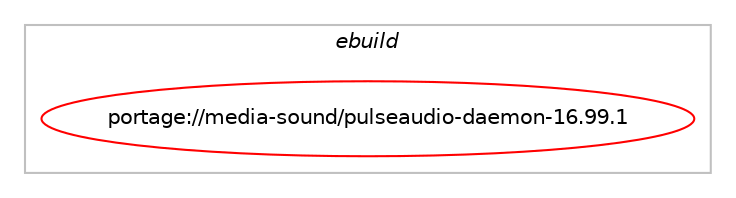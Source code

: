 digraph prolog {

# *************
# Graph options
# *************

newrank=true;
concentrate=true;
compound=true;
graph [rankdir=LR,fontname=Helvetica,fontsize=10,ranksep=1.5];#, ranksep=2.5, nodesep=0.2];
edge  [arrowhead=vee];
node  [fontname=Helvetica,fontsize=10];

# **********
# The ebuild
# **********

subgraph cluster_leftcol {
color=gray;
label=<<i>ebuild</i>>;
id [label="portage://media-sound/pulseaudio-daemon-16.99.1", color=red, width=4, href="../media-sound/pulseaudio-daemon-16.99.1.svg"];
}

# ****************
# The dependencies
# ****************

subgraph cluster_midcol {
color=gray;
label=<<i>dependencies</i>>;
subgraph cluster_compile {
fillcolor="#eeeeee";
style=filled;
label=<<i>compile</i>>;
# *** BEGIN UNKNOWN DEPENDENCY TYPE (TODO) ***
# id -> equal(use_conditional_group(positive,X,portage://media-sound/pulseaudio-daemon-16.99.1,[package_dependency(portage://media-sound/pulseaudio-daemon-16.99.1,install,no,x11-base,xorg-proto,none,[,,],[],[])]))
# *** END UNKNOWN DEPENDENCY TYPE (TODO) ***

# *** BEGIN UNKNOWN DEPENDENCY TYPE (TODO) ***
# id -> equal(use_conditional_group(positive,X,portage://media-sound/pulseaudio-daemon-16.99.1,[package_dependency(portage://media-sound/pulseaudio-daemon-16.99.1,install,no,x11-libs,libxcb,greaterequal,[1.6,,,1.6],[],[]),package_dependency(portage://media-sound/pulseaudio-daemon-16.99.1,install,no,x11-libs,libICE,none,[,,],[],[]),package_dependency(portage://media-sound/pulseaudio-daemon-16.99.1,install,no,x11-libs,libSM,none,[,,],[],[]),package_dependency(portage://media-sound/pulseaudio-daemon-16.99.1,install,no,x11-libs,libX11,greaterequal,[1.4.0,,,1.4.0],[],[]),package_dependency(portage://media-sound/pulseaudio-daemon-16.99.1,install,no,x11-libs,libXtst,greaterequal,[1.0.99.2,,,1.0.99.2],[],[])]))
# *** END UNKNOWN DEPENDENCY TYPE (TODO) ***

# *** BEGIN UNKNOWN DEPENDENCY TYPE (TODO) ***
# id -> equal(use_conditional_group(positive,alsa,portage://media-sound/pulseaudio-daemon-16.99.1,[package_dependency(portage://media-sound/pulseaudio-daemon-16.99.1,install,no,media-libs,alsa-lib,greaterequal,[1.0.24,,,1.0.24],[],[])]))
# *** END UNKNOWN DEPENDENCY TYPE (TODO) ***

# *** BEGIN UNKNOWN DEPENDENCY TYPE (TODO) ***
# id -> equal(use_conditional_group(positive,aptx,portage://media-sound/pulseaudio-daemon-16.99.1,[package_dependency(portage://media-sound/pulseaudio-daemon-16.99.1,install,no,media-libs,gst-plugins-base,none,[,,],[],[]),package_dependency(portage://media-sound/pulseaudio-daemon-16.99.1,install,no,media-libs,gstreamer,greaterequal,[1.14,,,1.14],[],[])]))
# *** END UNKNOWN DEPENDENCY TYPE (TODO) ***

# *** BEGIN UNKNOWN DEPENDENCY TYPE (TODO) ***
# id -> equal(use_conditional_group(positive,asyncns,portage://media-sound/pulseaudio-daemon-16.99.1,[package_dependency(portage://media-sound/pulseaudio-daemon-16.99.1,install,no,net-libs,libasyncns,greaterequal,[0.1,,,0.1],[],[])]))
# *** END UNKNOWN DEPENDENCY TYPE (TODO) ***

# *** BEGIN UNKNOWN DEPENDENCY TYPE (TODO) ***
# id -> equal(use_conditional_group(positive,bluetooth,portage://media-sound/pulseaudio-daemon-16.99.1,[package_dependency(portage://media-sound/pulseaudio-daemon-16.99.1,install,no,net-wireless,bluez,greaterequal,[5,,,5],[],[]),package_dependency(portage://media-sound/pulseaudio-daemon-16.99.1,install,no,media-libs,sbc,none,[,,],[],[])]))
# *** END UNKNOWN DEPENDENCY TYPE (TODO) ***

# *** BEGIN UNKNOWN DEPENDENCY TYPE (TODO) ***
# id -> equal(use_conditional_group(positive,dbus,portage://media-sound/pulseaudio-daemon-16.99.1,[package_dependency(portage://media-sound/pulseaudio-daemon-16.99.1,install,no,sys-apps,dbus,greaterequal,[1.4.12,,,1.4.12],[],[])]))
# *** END UNKNOWN DEPENDENCY TYPE (TODO) ***

# *** BEGIN UNKNOWN DEPENDENCY TYPE (TODO) ***
# id -> equal(use_conditional_group(positive,elibc_mingw,portage://media-sound/pulseaudio-daemon-16.99.1,[package_dependency(portage://media-sound/pulseaudio-daemon-16.99.1,install,no,dev-libs,libpcre,none,[,,],[slot(3)],[])]))
# *** END UNKNOWN DEPENDENCY TYPE (TODO) ***

# *** BEGIN UNKNOWN DEPENDENCY TYPE (TODO) ***
# id -> equal(use_conditional_group(positive,elogind,portage://media-sound/pulseaudio-daemon-16.99.1,[package_dependency(portage://media-sound/pulseaudio-daemon-16.99.1,install,no,sys-auth,elogind,none,[,,],[],[])]))
# *** END UNKNOWN DEPENDENCY TYPE (TODO) ***

# *** BEGIN UNKNOWN DEPENDENCY TYPE (TODO) ***
# id -> equal(use_conditional_group(positive,equalizer,portage://media-sound/pulseaudio-daemon-16.99.1,[package_dependency(portage://media-sound/pulseaudio-daemon-16.99.1,install,no,sci-libs,fftw,none,[,,],[slot(3.0),equal],[])]))
# *** END UNKNOWN DEPENDENCY TYPE (TODO) ***

# *** BEGIN UNKNOWN DEPENDENCY TYPE (TODO) ***
# id -> equal(use_conditional_group(positive,fftw,portage://media-sound/pulseaudio-daemon-16.99.1,[package_dependency(portage://media-sound/pulseaudio-daemon-16.99.1,install,no,sci-libs,fftw,none,[,,],[slot(3.0),equal],[])]))
# *** END UNKNOWN DEPENDENCY TYPE (TODO) ***

# *** BEGIN UNKNOWN DEPENDENCY TYPE (TODO) ***
# id -> equal(use_conditional_group(positive,gdbm,portage://media-sound/pulseaudio-daemon-16.99.1,[package_dependency(portage://media-sound/pulseaudio-daemon-16.99.1,install,no,sys-libs,gdbm,none,[,,],any_same_slot,[])]))
# *** END UNKNOWN DEPENDENCY TYPE (TODO) ***

# *** BEGIN UNKNOWN DEPENDENCY TYPE (TODO) ***
# id -> equal(use_conditional_group(positive,glib,portage://media-sound/pulseaudio-daemon-16.99.1,[package_dependency(portage://media-sound/pulseaudio-daemon-16.99.1,install,no,dev-libs,glib,greaterequal,[2.28.0,,,2.28.0],[slot(2)],[])]))
# *** END UNKNOWN DEPENDENCY TYPE (TODO) ***

# *** BEGIN UNKNOWN DEPENDENCY TYPE (TODO) ***
# id -> equal(use_conditional_group(positive,gstreamer,portage://media-sound/pulseaudio-daemon-16.99.1,[package_dependency(portage://media-sound/pulseaudio-daemon-16.99.1,install,no,media-libs,gst-plugins-base,none,[,,],[],[]),package_dependency(portage://media-sound/pulseaudio-daemon-16.99.1,install,no,media-libs,gstreamer,greaterequal,[1.14,,,1.14],[],[]),package_dependency(portage://media-sound/pulseaudio-daemon-16.99.1,install,no,dev-libs,glib,greaterequal,[2.26.0,,,2.26.0],[slot(2)],[])]))
# *** END UNKNOWN DEPENDENCY TYPE (TODO) ***

# *** BEGIN UNKNOWN DEPENDENCY TYPE (TODO) ***
# id -> equal(use_conditional_group(positive,jack,portage://media-sound/pulseaudio-daemon-16.99.1,[package_dependency(portage://media-sound/pulseaudio-daemon-16.99.1,install,no,virtual,jack,none,[,,],[],[])]))
# *** END UNKNOWN DEPENDENCY TYPE (TODO) ***

# *** BEGIN UNKNOWN DEPENDENCY TYPE (TODO) ***
# id -> equal(use_conditional_group(positive,ldac,portage://media-sound/pulseaudio-daemon-16.99.1,[package_dependency(portage://media-sound/pulseaudio-daemon-16.99.1,install,no,media-libs,gst-plugins-base,none,[,,],[],[]),package_dependency(portage://media-sound/pulseaudio-daemon-16.99.1,install,no,media-libs,gstreamer,greaterequal,[1.14,,,1.14],[],[])]))
# *** END UNKNOWN DEPENDENCY TYPE (TODO) ***

# *** BEGIN UNKNOWN DEPENDENCY TYPE (TODO) ***
# id -> equal(use_conditional_group(positive,lirc,portage://media-sound/pulseaudio-daemon-16.99.1,[package_dependency(portage://media-sound/pulseaudio-daemon-16.99.1,install,no,app-misc,lirc,none,[,,],[],[])]))
# *** END UNKNOWN DEPENDENCY TYPE (TODO) ***

# *** BEGIN UNKNOWN DEPENDENCY TYPE (TODO) ***
# id -> equal(use_conditional_group(positive,ofono-headset,portage://media-sound/pulseaudio-daemon-16.99.1,[package_dependency(portage://media-sound/pulseaudio-daemon-16.99.1,install,no,net-misc,ofono,greaterequal,[1.13,,,1.13],[],[])]))
# *** END UNKNOWN DEPENDENCY TYPE (TODO) ***

# *** BEGIN UNKNOWN DEPENDENCY TYPE (TODO) ***
# id -> equal(use_conditional_group(positive,orc,portage://media-sound/pulseaudio-daemon-16.99.1,[package_dependency(portage://media-sound/pulseaudio-daemon-16.99.1,install,no,dev-lang,orc,greaterequal,[0.4.15,,,0.4.15],[],[])]))
# *** END UNKNOWN DEPENDENCY TYPE (TODO) ***

# *** BEGIN UNKNOWN DEPENDENCY TYPE (TODO) ***
# id -> equal(use_conditional_group(positive,selinux,portage://media-sound/pulseaudio-daemon-16.99.1,[package_dependency(portage://media-sound/pulseaudio-daemon-16.99.1,install,no,sec-policy,selinux-pulseaudio,none,[,,],[],[])]))
# *** END UNKNOWN DEPENDENCY TYPE (TODO) ***

# *** BEGIN UNKNOWN DEPENDENCY TYPE (TODO) ***
# id -> equal(use_conditional_group(positive,sox,portage://media-sound/pulseaudio-daemon-16.99.1,[package_dependency(portage://media-sound/pulseaudio-daemon-16.99.1,install,no,media-libs,soxr,greaterequal,[0.1.1,,,0.1.1],[],[])]))
# *** END UNKNOWN DEPENDENCY TYPE (TODO) ***

# *** BEGIN UNKNOWN DEPENDENCY TYPE (TODO) ***
# id -> equal(use_conditional_group(positive,ssl,portage://media-sound/pulseaudio-daemon-16.99.1,[package_dependency(portage://media-sound/pulseaudio-daemon-16.99.1,install,no,dev-libs,openssl,none,[,,],any_same_slot,[])]))
# *** END UNKNOWN DEPENDENCY TYPE (TODO) ***

# *** BEGIN UNKNOWN DEPENDENCY TYPE (TODO) ***
# id -> equal(use_conditional_group(positive,systemd,portage://media-sound/pulseaudio-daemon-16.99.1,[package_dependency(portage://media-sound/pulseaudio-daemon-16.99.1,install,no,sys-apps,systemd,none,[,,],any_same_slot,[])]))
# *** END UNKNOWN DEPENDENCY TYPE (TODO) ***

# *** BEGIN UNKNOWN DEPENDENCY TYPE (TODO) ***
# id -> equal(use_conditional_group(positive,tcpd,portage://media-sound/pulseaudio-daemon-16.99.1,[package_dependency(portage://media-sound/pulseaudio-daemon-16.99.1,install,no,sys-apps,tcp-wrappers,none,[,,],[],[])]))
# *** END UNKNOWN DEPENDENCY TYPE (TODO) ***

# *** BEGIN UNKNOWN DEPENDENCY TYPE (TODO) ***
# id -> equal(use_conditional_group(positive,test,portage://media-sound/pulseaudio-daemon-16.99.1,[package_dependency(portage://media-sound/pulseaudio-daemon-16.99.1,install,no,dev-libs,check,greaterequal,[0.9.10,,,0.9.10],[],[])]))
# *** END UNKNOWN DEPENDENCY TYPE (TODO) ***

# *** BEGIN UNKNOWN DEPENDENCY TYPE (TODO) ***
# id -> equal(use_conditional_group(positive,udev,portage://media-sound/pulseaudio-daemon-16.99.1,[package_dependency(portage://media-sound/pulseaudio-daemon-16.99.1,install,no,virtual,udev,greaterequal,[143,,,143],[],[use(enable(hwdb),positive)])]))
# *** END UNKNOWN DEPENDENCY TYPE (TODO) ***

# *** BEGIN UNKNOWN DEPENDENCY TYPE (TODO) ***
# id -> equal(use_conditional_group(positive,valgrind,portage://media-sound/pulseaudio-daemon-16.99.1,[package_dependency(portage://media-sound/pulseaudio-daemon-16.99.1,install,no,dev-debug,valgrind,none,[,,],[],[])]))
# *** END UNKNOWN DEPENDENCY TYPE (TODO) ***

# *** BEGIN UNKNOWN DEPENDENCY TYPE (TODO) ***
# id -> equal(use_conditional_group(positive,webrtc-aec,portage://media-sound/pulseaudio-daemon-16.99.1,[package_dependency(portage://media-sound/pulseaudio-daemon-16.99.1,install,no,media-libs,webrtc-audio-processing,greaterequal,[1.3,,,1.3],[slot(1)],[])]))
# *** END UNKNOWN DEPENDENCY TYPE (TODO) ***

# *** BEGIN UNKNOWN DEPENDENCY TYPE (TODO) ***
# id -> equal(use_conditional_group(positive,zeroconf,portage://media-sound/pulseaudio-daemon-16.99.1,[package_dependency(portage://media-sound/pulseaudio-daemon-16.99.1,install,no,net-dns,avahi,greaterequal,[0.6.12,,,0.6.12],[],[use(enable(dbus),none)])]))
# *** END UNKNOWN DEPENDENCY TYPE (TODO) ***

# *** BEGIN UNKNOWN DEPENDENCY TYPE (TODO) ***
# id -> equal(package_dependency(portage://media-sound/pulseaudio-daemon-16.99.1,install,no,dev-libs,libatomic_ops,none,[,,],[],[]))
# *** END UNKNOWN DEPENDENCY TYPE (TODO) ***

# *** BEGIN UNKNOWN DEPENDENCY TYPE (TODO) ***
# id -> equal(package_dependency(portage://media-sound/pulseaudio-daemon-16.99.1,install,no,dev-libs,libltdl,none,[,,],[],[]))
# *** END UNKNOWN DEPENDENCY TYPE (TODO) ***

# *** BEGIN UNKNOWN DEPENDENCY TYPE (TODO) ***
# id -> equal(package_dependency(portage://media-sound/pulseaudio-daemon-16.99.1,install,no,media-libs,libpulse,greaterequal,[16.99.1,,,16.99.1],[],[]))
# *** END UNKNOWN DEPENDENCY TYPE (TODO) ***

# *** BEGIN UNKNOWN DEPENDENCY TYPE (TODO) ***
# id -> equal(package_dependency(portage://media-sound/pulseaudio-daemon-16.99.1,install,no,media-libs,libpulse,tilde,[16.99.1,,,16.99.1],[],[use(optenable(dbus),none),use(optenable(glib),none),use(optenable(systemd),none),use(optenable(valgrind),none),use(optenable(X),none)]))
# *** END UNKNOWN DEPENDENCY TYPE (TODO) ***

# *** BEGIN UNKNOWN DEPENDENCY TYPE (TODO) ***
# id -> equal(package_dependency(portage://media-sound/pulseaudio-daemon-16.99.1,install,no,media-libs,libsndfile,greaterequal,[1.0.20,,,1.0.20],[],[]))
# *** END UNKNOWN DEPENDENCY TYPE (TODO) ***

# *** BEGIN UNKNOWN DEPENDENCY TYPE (TODO) ***
# id -> equal(package_dependency(portage://media-sound/pulseaudio-daemon-16.99.1,install,no,media-libs,speexdsp,greaterequal,[1.2,,,1.2],[],[]))
# *** END UNKNOWN DEPENDENCY TYPE (TODO) ***

# *** BEGIN UNKNOWN DEPENDENCY TYPE (TODO) ***
# id -> equal(package_dependency(portage://media-sound/pulseaudio-daemon-16.99.1,install,no,sys-kernel,linux-headers,none,[,,],[],[]))
# *** END UNKNOWN DEPENDENCY TYPE (TODO) ***

# *** BEGIN UNKNOWN DEPENDENCY TYPE (TODO) ***
# id -> equal(package_dependency(portage://media-sound/pulseaudio-daemon-16.99.1,install,no,sys-libs,libcap,greaterequal,[2.22,,-r2,2.22-r2],[],[]))
# *** END UNKNOWN DEPENDENCY TYPE (TODO) ***

}
subgraph cluster_compileandrun {
fillcolor="#eeeeee";
style=filled;
label=<<i>compile and run</i>>;
}
subgraph cluster_run {
fillcolor="#eeeeee";
style=filled;
label=<<i>run</i>>;
# *** BEGIN UNKNOWN DEPENDENCY TYPE (TODO) ***
# id -> equal(use_conditional_group(positive,X,portage://media-sound/pulseaudio-daemon-16.99.1,[package_dependency(portage://media-sound/pulseaudio-daemon-16.99.1,run,no,x11-libs,libxcb,greaterequal,[1.6,,,1.6],[],[]),package_dependency(portage://media-sound/pulseaudio-daemon-16.99.1,run,no,x11-libs,libICE,none,[,,],[],[]),package_dependency(portage://media-sound/pulseaudio-daemon-16.99.1,run,no,x11-libs,libSM,none,[,,],[],[]),package_dependency(portage://media-sound/pulseaudio-daemon-16.99.1,run,no,x11-libs,libX11,greaterequal,[1.4.0,,,1.4.0],[],[]),package_dependency(portage://media-sound/pulseaudio-daemon-16.99.1,run,no,x11-libs,libXtst,greaterequal,[1.0.99.2,,,1.0.99.2],[],[])]))
# *** END UNKNOWN DEPENDENCY TYPE (TODO) ***

# *** BEGIN UNKNOWN DEPENDENCY TYPE (TODO) ***
# id -> equal(use_conditional_group(positive,alsa,portage://media-sound/pulseaudio-daemon-16.99.1,[package_dependency(portage://media-sound/pulseaudio-daemon-16.99.1,run,no,media-libs,alsa-lib,greaterequal,[1.0.24,,,1.0.24],[],[])]))
# *** END UNKNOWN DEPENDENCY TYPE (TODO) ***

# *** BEGIN UNKNOWN DEPENDENCY TYPE (TODO) ***
# id -> equal(use_conditional_group(positive,aptx,portage://media-sound/pulseaudio-daemon-16.99.1,[package_dependency(portage://media-sound/pulseaudio-daemon-16.99.1,run,no,media-libs,gst-plugins-base,none,[,,],[],[]),package_dependency(portage://media-sound/pulseaudio-daemon-16.99.1,run,no,media-libs,gstreamer,greaterequal,[1.14,,,1.14],[],[])]))
# *** END UNKNOWN DEPENDENCY TYPE (TODO) ***

# *** BEGIN UNKNOWN DEPENDENCY TYPE (TODO) ***
# id -> equal(use_conditional_group(positive,asyncns,portage://media-sound/pulseaudio-daemon-16.99.1,[package_dependency(portage://media-sound/pulseaudio-daemon-16.99.1,run,no,net-libs,libasyncns,greaterequal,[0.1,,,0.1],[],[])]))
# *** END UNKNOWN DEPENDENCY TYPE (TODO) ***

# *** BEGIN UNKNOWN DEPENDENCY TYPE (TODO) ***
# id -> equal(use_conditional_group(positive,bluetooth,portage://media-sound/pulseaudio-daemon-16.99.1,[use_conditional_group(positive,ldac,portage://media-sound/pulseaudio-daemon-16.99.1,[package_dependency(portage://media-sound/pulseaudio-daemon-16.99.1,run,no,media-plugins,gst-plugins-ldac,none,[,,],[],[])]),use_conditional_group(positive,aptx,portage://media-sound/pulseaudio-daemon-16.99.1,[package_dependency(portage://media-sound/pulseaudio-daemon-16.99.1,run,no,media-plugins,gst-plugins-openaptx,none,[,,],[],[])])]))
# *** END UNKNOWN DEPENDENCY TYPE (TODO) ***

# *** BEGIN UNKNOWN DEPENDENCY TYPE (TODO) ***
# id -> equal(use_conditional_group(positive,bluetooth,portage://media-sound/pulseaudio-daemon-16.99.1,[package_dependency(portage://media-sound/pulseaudio-daemon-16.99.1,run,no,net-wireless,bluez,greaterequal,[5,,,5],[],[]),package_dependency(portage://media-sound/pulseaudio-daemon-16.99.1,run,no,media-libs,sbc,none,[,,],[],[])]))
# *** END UNKNOWN DEPENDENCY TYPE (TODO) ***

# *** BEGIN UNKNOWN DEPENDENCY TYPE (TODO) ***
# id -> equal(use_conditional_group(positive,dbus,portage://media-sound/pulseaudio-daemon-16.99.1,[package_dependency(portage://media-sound/pulseaudio-daemon-16.99.1,run,no,sys-apps,dbus,greaterequal,[1.4.12,,,1.4.12],[],[])]))
# *** END UNKNOWN DEPENDENCY TYPE (TODO) ***

# *** BEGIN UNKNOWN DEPENDENCY TYPE (TODO) ***
# id -> equal(use_conditional_group(positive,elibc_mingw,portage://media-sound/pulseaudio-daemon-16.99.1,[package_dependency(portage://media-sound/pulseaudio-daemon-16.99.1,run,no,dev-libs,libpcre,none,[,,],[slot(3)],[])]))
# *** END UNKNOWN DEPENDENCY TYPE (TODO) ***

# *** BEGIN UNKNOWN DEPENDENCY TYPE (TODO) ***
# id -> equal(use_conditional_group(positive,elogind,portage://media-sound/pulseaudio-daemon-16.99.1,[package_dependency(portage://media-sound/pulseaudio-daemon-16.99.1,run,no,sys-auth,elogind,none,[,,],[],[])]))
# *** END UNKNOWN DEPENDENCY TYPE (TODO) ***

# *** BEGIN UNKNOWN DEPENDENCY TYPE (TODO) ***
# id -> equal(use_conditional_group(positive,equalizer,portage://media-sound/pulseaudio-daemon-16.99.1,[package_dependency(portage://media-sound/pulseaudio-daemon-16.99.1,run,no,sci-libs,fftw,none,[,,],[slot(3.0),equal],[])]))
# *** END UNKNOWN DEPENDENCY TYPE (TODO) ***

# *** BEGIN UNKNOWN DEPENDENCY TYPE (TODO) ***
# id -> equal(use_conditional_group(positive,fftw,portage://media-sound/pulseaudio-daemon-16.99.1,[package_dependency(portage://media-sound/pulseaudio-daemon-16.99.1,run,no,sci-libs,fftw,none,[,,],[slot(3.0),equal],[])]))
# *** END UNKNOWN DEPENDENCY TYPE (TODO) ***

# *** BEGIN UNKNOWN DEPENDENCY TYPE (TODO) ***
# id -> equal(use_conditional_group(positive,gdbm,portage://media-sound/pulseaudio-daemon-16.99.1,[package_dependency(portage://media-sound/pulseaudio-daemon-16.99.1,run,no,sys-libs,gdbm,none,[,,],any_same_slot,[])]))
# *** END UNKNOWN DEPENDENCY TYPE (TODO) ***

# *** BEGIN UNKNOWN DEPENDENCY TYPE (TODO) ***
# id -> equal(use_conditional_group(positive,glib,portage://media-sound/pulseaudio-daemon-16.99.1,[package_dependency(portage://media-sound/pulseaudio-daemon-16.99.1,run,no,dev-libs,glib,greaterequal,[2.28.0,,,2.28.0],[slot(2)],[])]))
# *** END UNKNOWN DEPENDENCY TYPE (TODO) ***

# *** BEGIN UNKNOWN DEPENDENCY TYPE (TODO) ***
# id -> equal(use_conditional_group(positive,gstreamer,portage://media-sound/pulseaudio-daemon-16.99.1,[package_dependency(portage://media-sound/pulseaudio-daemon-16.99.1,run,no,media-libs,gst-plugins-base,none,[,,],[],[]),package_dependency(portage://media-sound/pulseaudio-daemon-16.99.1,run,no,media-libs,gstreamer,greaterequal,[1.14,,,1.14],[],[]),package_dependency(portage://media-sound/pulseaudio-daemon-16.99.1,run,no,dev-libs,glib,greaterequal,[2.26.0,,,2.26.0],[slot(2)],[])]))
# *** END UNKNOWN DEPENDENCY TYPE (TODO) ***

# *** BEGIN UNKNOWN DEPENDENCY TYPE (TODO) ***
# id -> equal(use_conditional_group(positive,jack,portage://media-sound/pulseaudio-daemon-16.99.1,[package_dependency(portage://media-sound/pulseaudio-daemon-16.99.1,run,no,virtual,jack,none,[,,],[],[])]))
# *** END UNKNOWN DEPENDENCY TYPE (TODO) ***

# *** BEGIN UNKNOWN DEPENDENCY TYPE (TODO) ***
# id -> equal(use_conditional_group(positive,ldac,portage://media-sound/pulseaudio-daemon-16.99.1,[package_dependency(portage://media-sound/pulseaudio-daemon-16.99.1,run,no,media-libs,gst-plugins-base,none,[,,],[],[]),package_dependency(portage://media-sound/pulseaudio-daemon-16.99.1,run,no,media-libs,gstreamer,greaterequal,[1.14,,,1.14],[],[])]))
# *** END UNKNOWN DEPENDENCY TYPE (TODO) ***

# *** BEGIN UNKNOWN DEPENDENCY TYPE (TODO) ***
# id -> equal(use_conditional_group(positive,lirc,portage://media-sound/pulseaudio-daemon-16.99.1,[package_dependency(portage://media-sound/pulseaudio-daemon-16.99.1,run,no,app-misc,lirc,none,[,,],[],[])]))
# *** END UNKNOWN DEPENDENCY TYPE (TODO) ***

# *** BEGIN UNKNOWN DEPENDENCY TYPE (TODO) ***
# id -> equal(use_conditional_group(positive,ofono-headset,portage://media-sound/pulseaudio-daemon-16.99.1,[package_dependency(portage://media-sound/pulseaudio-daemon-16.99.1,run,no,net-misc,ofono,greaterequal,[1.13,,,1.13],[],[])]))
# *** END UNKNOWN DEPENDENCY TYPE (TODO) ***

# *** BEGIN UNKNOWN DEPENDENCY TYPE (TODO) ***
# id -> equal(use_conditional_group(positive,orc,portage://media-sound/pulseaudio-daemon-16.99.1,[package_dependency(portage://media-sound/pulseaudio-daemon-16.99.1,run,no,dev-lang,orc,greaterequal,[0.4.15,,,0.4.15],[],[])]))
# *** END UNKNOWN DEPENDENCY TYPE (TODO) ***

# *** BEGIN UNKNOWN DEPENDENCY TYPE (TODO) ***
# id -> equal(use_conditional_group(positive,selinux,portage://media-sound/pulseaudio-daemon-16.99.1,[package_dependency(portage://media-sound/pulseaudio-daemon-16.99.1,run,no,sec-policy,selinux-pulseaudio,none,[,,],[],[])]))
# *** END UNKNOWN DEPENDENCY TYPE (TODO) ***

# *** BEGIN UNKNOWN DEPENDENCY TYPE (TODO) ***
# id -> equal(use_conditional_group(positive,sox,portage://media-sound/pulseaudio-daemon-16.99.1,[package_dependency(portage://media-sound/pulseaudio-daemon-16.99.1,run,no,media-libs,soxr,greaterequal,[0.1.1,,,0.1.1],[],[])]))
# *** END UNKNOWN DEPENDENCY TYPE (TODO) ***

# *** BEGIN UNKNOWN DEPENDENCY TYPE (TODO) ***
# id -> equal(use_conditional_group(positive,ssl,portage://media-sound/pulseaudio-daemon-16.99.1,[package_dependency(portage://media-sound/pulseaudio-daemon-16.99.1,run,no,dev-libs,openssl,none,[,,],any_same_slot,[])]))
# *** END UNKNOWN DEPENDENCY TYPE (TODO) ***

# *** BEGIN UNKNOWN DEPENDENCY TYPE (TODO) ***
# id -> equal(use_conditional_group(positive,system-wide,portage://media-sound/pulseaudio-daemon-16.99.1,[use_conditional_group(positive,alsa,portage://media-sound/pulseaudio-daemon-16.99.1,[package_dependency(portage://media-sound/pulseaudio-daemon-16.99.1,run,no,media-sound,alsa-utils,none,[,,],[],[])]),package_dependency(portage://media-sound/pulseaudio-daemon-16.99.1,run,no,acct-user,pulse,none,[,,],[],[]),package_dependency(portage://media-sound/pulseaudio-daemon-16.99.1,run,no,acct-group,audio,none,[,,],[],[]),package_dependency(portage://media-sound/pulseaudio-daemon-16.99.1,run,no,acct-group,pulse-access,none,[,,],[],[])]))
# *** END UNKNOWN DEPENDENCY TYPE (TODO) ***

# *** BEGIN UNKNOWN DEPENDENCY TYPE (TODO) ***
# id -> equal(use_conditional_group(positive,systemd,portage://media-sound/pulseaudio-daemon-16.99.1,[package_dependency(portage://media-sound/pulseaudio-daemon-16.99.1,run,no,sys-apps,systemd,none,[,,],any_same_slot,[])]))
# *** END UNKNOWN DEPENDENCY TYPE (TODO) ***

# *** BEGIN UNKNOWN DEPENDENCY TYPE (TODO) ***
# id -> equal(use_conditional_group(positive,tcpd,portage://media-sound/pulseaudio-daemon-16.99.1,[package_dependency(portage://media-sound/pulseaudio-daemon-16.99.1,run,no,sys-apps,tcp-wrappers,none,[,,],[],[])]))
# *** END UNKNOWN DEPENDENCY TYPE (TODO) ***

# *** BEGIN UNKNOWN DEPENDENCY TYPE (TODO) ***
# id -> equal(use_conditional_group(positive,udev,portage://media-sound/pulseaudio-daemon-16.99.1,[package_dependency(portage://media-sound/pulseaudio-daemon-16.99.1,run,no,virtual,udev,greaterequal,[143,,,143],[],[use(enable(hwdb),positive)])]))
# *** END UNKNOWN DEPENDENCY TYPE (TODO) ***

# *** BEGIN UNKNOWN DEPENDENCY TYPE (TODO) ***
# id -> equal(use_conditional_group(positive,valgrind,portage://media-sound/pulseaudio-daemon-16.99.1,[package_dependency(portage://media-sound/pulseaudio-daemon-16.99.1,run,no,dev-debug,valgrind,none,[,,],[],[])]))
# *** END UNKNOWN DEPENDENCY TYPE (TODO) ***

# *** BEGIN UNKNOWN DEPENDENCY TYPE (TODO) ***
# id -> equal(use_conditional_group(positive,webrtc-aec,portage://media-sound/pulseaudio-daemon-16.99.1,[package_dependency(portage://media-sound/pulseaudio-daemon-16.99.1,run,no,media-libs,webrtc-audio-processing,greaterequal,[1.3,,,1.3],[slot(1)],[])]))
# *** END UNKNOWN DEPENDENCY TYPE (TODO) ***

# *** BEGIN UNKNOWN DEPENDENCY TYPE (TODO) ***
# id -> equal(use_conditional_group(positive,zeroconf,portage://media-sound/pulseaudio-daemon-16.99.1,[package_dependency(portage://media-sound/pulseaudio-daemon-16.99.1,run,no,net-dns,avahi,greaterequal,[0.6.12,,,0.6.12],[],[use(enable(dbus),none)])]))
# *** END UNKNOWN DEPENDENCY TYPE (TODO) ***

# *** BEGIN UNKNOWN DEPENDENCY TYPE (TODO) ***
# id -> equal(package_dependency(portage://media-sound/pulseaudio-daemon-16.99.1,run,no,dev-libs,libatomic_ops,none,[,,],[],[]))
# *** END UNKNOWN DEPENDENCY TYPE (TODO) ***

# *** BEGIN UNKNOWN DEPENDENCY TYPE (TODO) ***
# id -> equal(package_dependency(portage://media-sound/pulseaudio-daemon-16.99.1,run,no,dev-libs,libltdl,none,[,,],[],[]))
# *** END UNKNOWN DEPENDENCY TYPE (TODO) ***

# *** BEGIN UNKNOWN DEPENDENCY TYPE (TODO) ***
# id -> equal(package_dependency(portage://media-sound/pulseaudio-daemon-16.99.1,run,no,media-libs,libpulse,greaterequal,[16.99.1,,,16.99.1],[],[]))
# *** END UNKNOWN DEPENDENCY TYPE (TODO) ***

# *** BEGIN UNKNOWN DEPENDENCY TYPE (TODO) ***
# id -> equal(package_dependency(portage://media-sound/pulseaudio-daemon-16.99.1,run,no,media-libs,libpulse,tilde,[16.99.1,,,16.99.1],[],[use(optenable(dbus),none),use(optenable(glib),none),use(optenable(systemd),none),use(optenable(valgrind),none),use(optenable(X),none)]))
# *** END UNKNOWN DEPENDENCY TYPE (TODO) ***

# *** BEGIN UNKNOWN DEPENDENCY TYPE (TODO) ***
# id -> equal(package_dependency(portage://media-sound/pulseaudio-daemon-16.99.1,run,no,media-libs,libsndfile,greaterequal,[1.0.20,,,1.0.20],[],[]))
# *** END UNKNOWN DEPENDENCY TYPE (TODO) ***

# *** BEGIN UNKNOWN DEPENDENCY TYPE (TODO) ***
# id -> equal(package_dependency(portage://media-sound/pulseaudio-daemon-16.99.1,run,no,media-libs,speexdsp,greaterequal,[1.2,,,1.2],[],[]))
# *** END UNKNOWN DEPENDENCY TYPE (TODO) ***

# *** BEGIN UNKNOWN DEPENDENCY TYPE (TODO) ***
# id -> equal(package_dependency(portage://media-sound/pulseaudio-daemon-16.99.1,run,no,sys-kernel,linux-headers,none,[,,],[],[]))
# *** END UNKNOWN DEPENDENCY TYPE (TODO) ***

# *** BEGIN UNKNOWN DEPENDENCY TYPE (TODO) ***
# id -> equal(package_dependency(portage://media-sound/pulseaudio-daemon-16.99.1,run,no,sys-libs,libcap,greaterequal,[2.22,,-r2,2.22-r2],[],[]))
# *** END UNKNOWN DEPENDENCY TYPE (TODO) ***

# *** BEGIN UNKNOWN DEPENDENCY TYPE (TODO) ***
# id -> equal(package_dependency(portage://media-sound/pulseaudio-daemon-16.99.1,run,no,virtual,tmpfiles,none,[,,],[],[]))
# *** END UNKNOWN DEPENDENCY TYPE (TODO) ***

# *** BEGIN UNKNOWN DEPENDENCY TYPE (TODO) ***
# id -> equal(package_dependency(portage://media-sound/pulseaudio-daemon-16.99.1,run,weak,media-video,pipewire,none,[,,],[],[use(enable(sound-server),positive)]))
# *** END UNKNOWN DEPENDENCY TYPE (TODO) ***

}
}

# **************
# The candidates
# **************

subgraph cluster_choices {
rank=same;
color=gray;
label=<<i>candidates</i>>;

}

}
